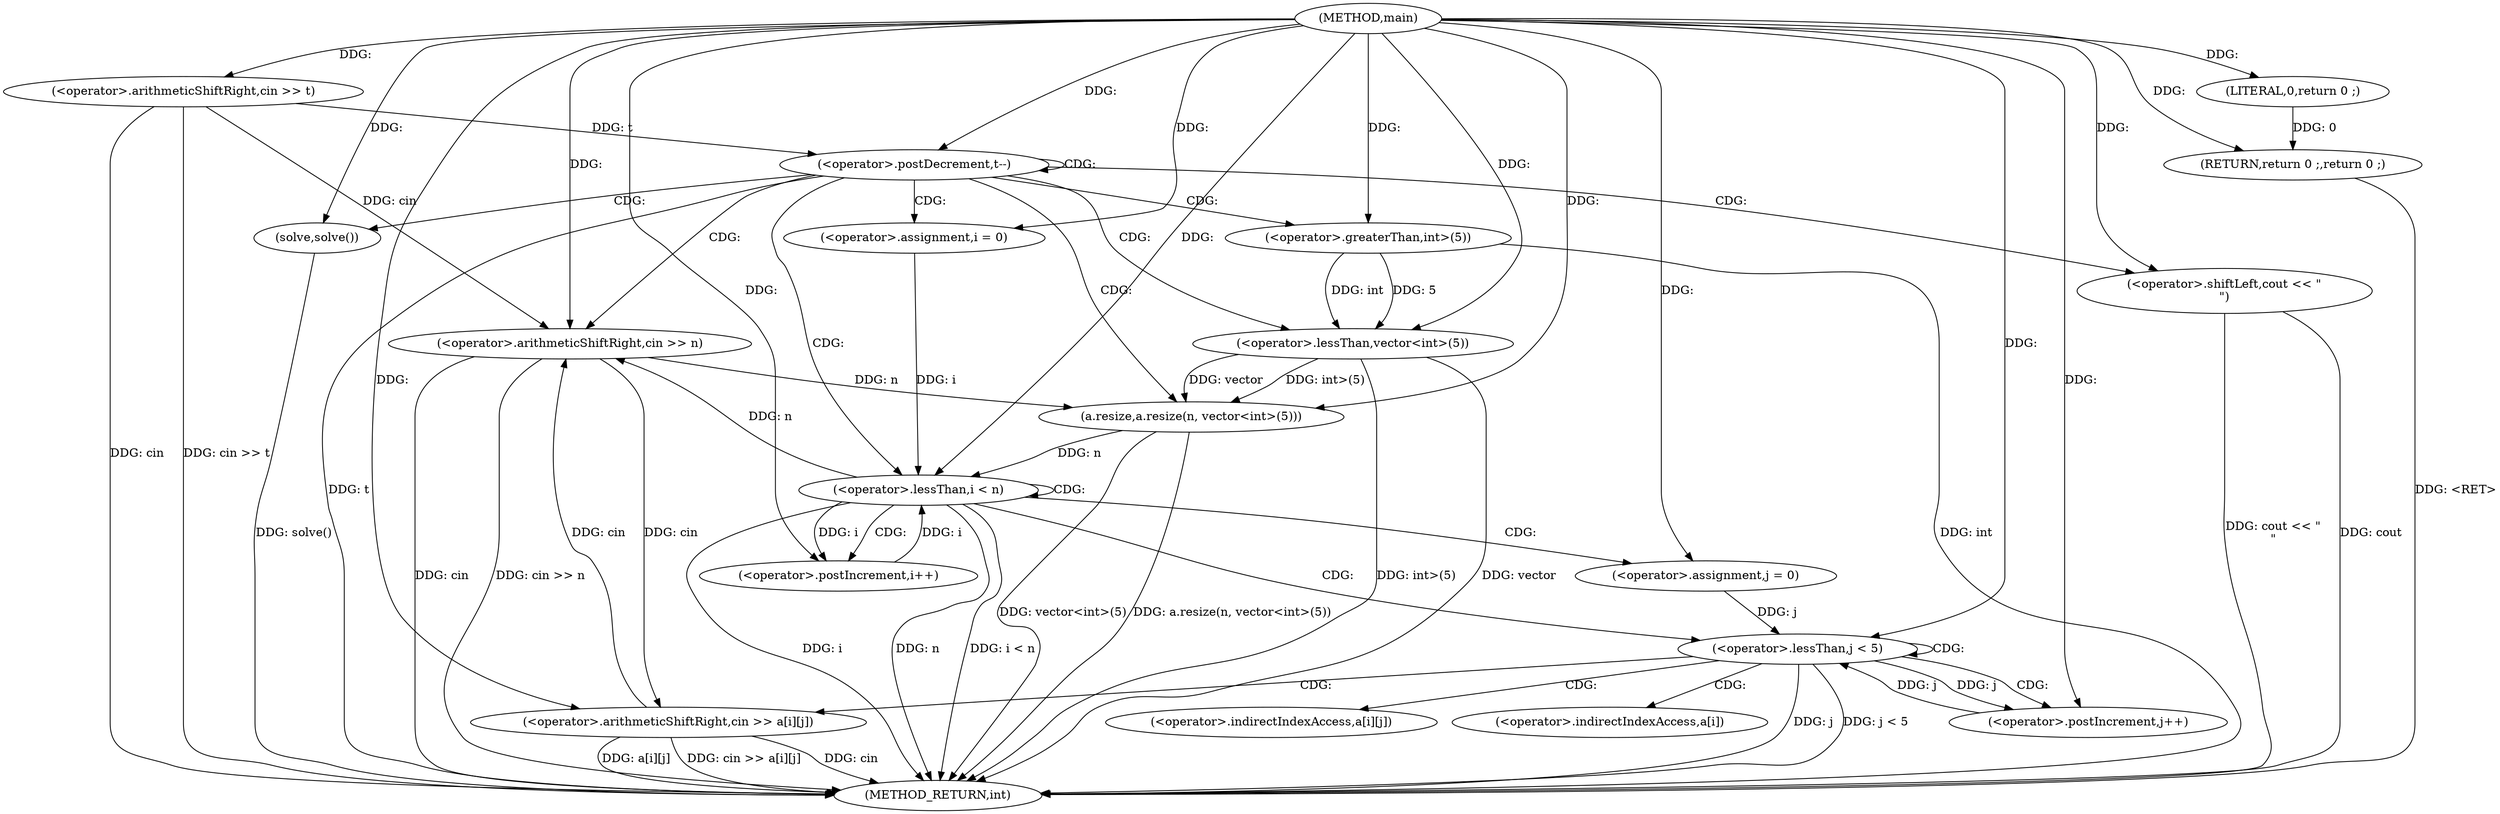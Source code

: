 digraph "main" {  
"1000227" [label = "(METHOD,main)" ]
"1000281" [label = "(METHOD_RETURN,int)" ]
"1000229" [label = "(<operator>.arithmeticShiftRight,cin >> t)" ]
"1000279" [label = "(RETURN,return 0 ;,return 0 ;)" ]
"1000233" [label = "(<operator>.postDecrement,t--)" ]
"1000280" [label = "(LITERAL,0,return 0 ;)" ]
"1000236" [label = "(<operator>.arithmeticShiftRight,cin >> n)" ]
"1000239" [label = "(a.resize,a.resize(n, vector<int>(5)))" ]
"1000275" [label = "(solve,solve())" ]
"1000276" [label = "(<operator>.shiftLeft,cout << \"\n\")" ]
"1000248" [label = "(<operator>.assignment,i = 0)" ]
"1000251" [label = "(<operator>.lessThan,i < n)" ]
"1000254" [label = "(<operator>.postIncrement,i++)" ]
"1000241" [label = "(<operator>.lessThan,vector<int>(5))" ]
"1000243" [label = "(<operator>.greaterThan,int>(5))" ]
"1000259" [label = "(<operator>.assignment,j = 0)" ]
"1000262" [label = "(<operator>.lessThan,j < 5)" ]
"1000265" [label = "(<operator>.postIncrement,j++)" ]
"1000268" [label = "(<operator>.arithmeticShiftRight,cin >> a[i][j])" ]
"1000270" [label = "(<operator>.indirectIndexAccess,a[i][j])" ]
"1000271" [label = "(<operator>.indirectIndexAccess,a[i])" ]
  "1000279" -> "1000281"  [ label = "DDG: <RET>"] 
  "1000229" -> "1000281"  [ label = "DDG: cin"] 
  "1000229" -> "1000281"  [ label = "DDG: cin >> t"] 
  "1000233" -> "1000281"  [ label = "DDG: t"] 
  "1000236" -> "1000281"  [ label = "DDG: cin"] 
  "1000236" -> "1000281"  [ label = "DDG: cin >> n"] 
  "1000241" -> "1000281"  [ label = "DDG: int>(5)"] 
  "1000239" -> "1000281"  [ label = "DDG: vector<int>(5)"] 
  "1000239" -> "1000281"  [ label = "DDG: a.resize(n, vector<int>(5))"] 
  "1000251" -> "1000281"  [ label = "DDG: i"] 
  "1000251" -> "1000281"  [ label = "DDG: n"] 
  "1000251" -> "1000281"  [ label = "DDG: i < n"] 
  "1000275" -> "1000281"  [ label = "DDG: solve()"] 
  "1000276" -> "1000281"  [ label = "DDG: cout << \"\n\""] 
  "1000262" -> "1000281"  [ label = "DDG: j"] 
  "1000262" -> "1000281"  [ label = "DDG: j < 5"] 
  "1000268" -> "1000281"  [ label = "DDG: cin"] 
  "1000268" -> "1000281"  [ label = "DDG: a[i][j]"] 
  "1000268" -> "1000281"  [ label = "DDG: cin >> a[i][j]"] 
  "1000241" -> "1000281"  [ label = "DDG: vector"] 
  "1000243" -> "1000281"  [ label = "DDG: int"] 
  "1000276" -> "1000281"  [ label = "DDG: cout"] 
  "1000280" -> "1000279"  [ label = "DDG: 0"] 
  "1000227" -> "1000279"  [ label = "DDG: "] 
  "1000227" -> "1000229"  [ label = "DDG: "] 
  "1000227" -> "1000280"  [ label = "DDG: "] 
  "1000229" -> "1000233"  [ label = "DDG: t"] 
  "1000227" -> "1000233"  [ label = "DDG: "] 
  "1000227" -> "1000275"  [ label = "DDG: "] 
  "1000229" -> "1000236"  [ label = "DDG: cin"] 
  "1000268" -> "1000236"  [ label = "DDG: cin"] 
  "1000227" -> "1000236"  [ label = "DDG: "] 
  "1000251" -> "1000236"  [ label = "DDG: n"] 
  "1000236" -> "1000239"  [ label = "DDG: n"] 
  "1000227" -> "1000239"  [ label = "DDG: "] 
  "1000241" -> "1000239"  [ label = "DDG: int>(5)"] 
  "1000241" -> "1000239"  [ label = "DDG: vector"] 
  "1000227" -> "1000248"  [ label = "DDG: "] 
  "1000227" -> "1000276"  [ label = "DDG: "] 
  "1000227" -> "1000241"  [ label = "DDG: "] 
  "1000243" -> "1000241"  [ label = "DDG: 5"] 
  "1000243" -> "1000241"  [ label = "DDG: int"] 
  "1000248" -> "1000251"  [ label = "DDG: i"] 
  "1000254" -> "1000251"  [ label = "DDG: i"] 
  "1000227" -> "1000251"  [ label = "DDG: "] 
  "1000239" -> "1000251"  [ label = "DDG: n"] 
  "1000251" -> "1000254"  [ label = "DDG: i"] 
  "1000227" -> "1000254"  [ label = "DDG: "] 
  "1000227" -> "1000243"  [ label = "DDG: "] 
  "1000227" -> "1000259"  [ label = "DDG: "] 
  "1000259" -> "1000262"  [ label = "DDG: j"] 
  "1000265" -> "1000262"  [ label = "DDG: j"] 
  "1000227" -> "1000262"  [ label = "DDG: "] 
  "1000262" -> "1000265"  [ label = "DDG: j"] 
  "1000227" -> "1000265"  [ label = "DDG: "] 
  "1000236" -> "1000268"  [ label = "DDG: cin"] 
  "1000227" -> "1000268"  [ label = "DDG: "] 
  "1000233" -> "1000236"  [ label = "CDG: "] 
  "1000233" -> "1000239"  [ label = "CDG: "] 
  "1000233" -> "1000248"  [ label = "CDG: "] 
  "1000233" -> "1000276"  [ label = "CDG: "] 
  "1000233" -> "1000233"  [ label = "CDG: "] 
  "1000233" -> "1000241"  [ label = "CDG: "] 
  "1000233" -> "1000243"  [ label = "CDG: "] 
  "1000233" -> "1000251"  [ label = "CDG: "] 
  "1000233" -> "1000275"  [ label = "CDG: "] 
  "1000251" -> "1000262"  [ label = "CDG: "] 
  "1000251" -> "1000254"  [ label = "CDG: "] 
  "1000251" -> "1000259"  [ label = "CDG: "] 
  "1000251" -> "1000251"  [ label = "CDG: "] 
  "1000262" -> "1000262"  [ label = "CDG: "] 
  "1000262" -> "1000271"  [ label = "CDG: "] 
  "1000262" -> "1000265"  [ label = "CDG: "] 
  "1000262" -> "1000268"  [ label = "CDG: "] 
  "1000262" -> "1000270"  [ label = "CDG: "] 
}
